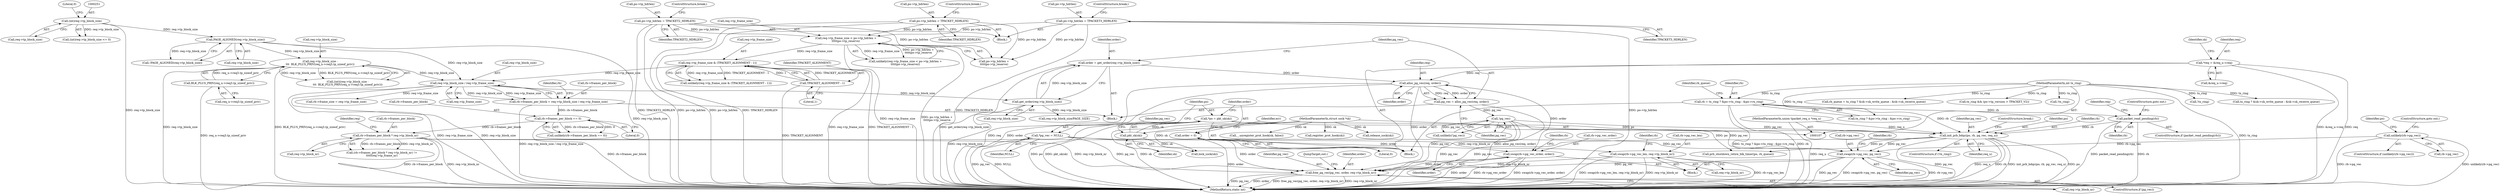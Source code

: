 digraph "0_linux_84ac7260236a49c79eede91617700174c2c19b0c@API" {
"1000576" [label="(Call,free_pg_vec(pg_vec, order, req->tp_block_nr))"];
"1000373" [label="(Call,init_prb_bdqc(po, rb, pg_vec, req_u))"];
"1000118" [label="(Call,*po = pkt_sk(sk))"];
"1000120" [label="(Call,pkt_sk(sk))"];
"1000108" [label="(MethodParameterIn,struct sock *sk)"];
"1000199" [label="(Call,packet_read_pending(rb))"];
"1000159" [label="(Call,rb = tx_ring ? &po->tx_ring : &po->rx_ring)"];
"1000111" [label="(MethodParameterIn,int tx_ring)"];
"1000361" [label="(Call,!pg_vec)"];
"1000354" [label="(Call,pg_vec = alloc_pg_vec(req, order))"];
"1000356" [label="(Call,alloc_pg_vec(req, order))"];
"1000136" [label="(Call,*req = &req_u->req)"];
"1000348" [label="(Call,order = get_order(req->tp_block_size))"];
"1000350" [label="(Call,get_order(req->tp_block_size))"];
"1000315" [label="(Call,req->tp_block_size / req->tp_frame_size)"];
"1000275" [label="(Call,req->tp_block_size -\n\t\t\t  BLK_PLUS_PRIV(req_u->req3.tp_sizeof_priv))"];
"1000260" [label="(Call,PAGE_ALIGNED(req->tp_block_size))"];
"1000250" [label="(Call,(int)req->tp_block_size)"];
"1000279" [label="(Call,BLK_PLUS_PRIV(req_u->req3.tp_sizeof_priv))"];
"1000303" [label="(Call,req->tp_frame_size & (TPACKET_ALIGNMENT - 1))"];
"1000289" [label="(Call,req->tp_frame_size < po->tp_hdrlen +\n\t\t\t\t\tpo->tp_reserve)"];
"1000237" [label="(Call,po->tp_hdrlen = TPACKET3_HDRLEN)"];
"1000230" [label="(Call,po->tp_hdrlen = TPACKET2_HDRLEN)"];
"1000223" [label="(Call,po->tp_hdrlen = TPACKET_HDRLEN)"];
"1000307" [label="(Call,TPACKET_ALIGNMENT - 1)"];
"1000109" [label="(MethodParameterIn,union tpacket_req_u *req_u)"];
"1000453" [label="(Call,swap(rb->pg_vec, pg_vec))"];
"1000212" [label="(Call,unlikely(rb->pg_vec))"];
"1000114" [label="(Call,*pg_vec = NULL)"];
"1000124" [label="(Call,order = 0)"];
"1000484" [label="(Call,swap(rb->pg_vec_order, order))"];
"1000489" [label="(Call,swap(rb->pg_vec_len, req->tp_block_nr))"];
"1000333" [label="(Call,rb->frames_per_block * req->tp_block_nr)"];
"1000324" [label="(Call,rb->frames_per_block == 0)"];
"1000311" [label="(Call,rb->frames_per_block = req->tp_block_size / req->tp_frame_size)"];
"1000498" [label="(Identifier,rb)"];
"1000250" [label="(Call,(int)req->tp_block_size)"];
"1000212" [label="(Call,unlikely(rb->pg_vec))"];
"1000288" [label="(Call,unlikely(req->tp_frame_size < po->tp_hdrlen +\n\t\t\t\t\tpo->tp_reserve))"];
"1000333" [label="(Call,rb->frames_per_block * req->tp_block_nr)"];
"1000112" [label="(Block,)"];
"1000276" [label="(Call,req->tp_block_size)"];
"1000416" [label="(Call,__unregister_prot_hook(sk, false))"];
"1000325" [label="(Call,rb->frames_per_block)"];
"1000357" [label="(Identifier,req)"];
"1000303" [label="(Call,req->tp_frame_size & (TPACKET_ALIGNMENT - 1))"];
"1000216" [label="(ControlStructure,goto out;)"];
"1000161" [label="(Call,tx_ring ? &po->tx_ring : &po->rx_ring)"];
"1000362" [label="(Identifier,pg_vec)"];
"1000111" [label="(MethodParameterIn,int tx_ring)"];
"1000308" [label="(Identifier,TPACKET_ALIGNMENT)"];
"1000260" [label="(Call,PAGE_ALIGNED(req->tp_block_size))"];
"1000453" [label="(Call,swap(rb->pg_vec, pg_vec))"];
"1000211" [label="(ControlStructure,if (unlikely(rb->pg_vec)))"];
"1000309" [label="(Literal,1)"];
"1000457" [label="(Identifier,pg_vec)"];
"1000249" [label="(Call,(int)req->tp_block_size <= 0)"];
"1000334" [label="(Call,rb->frames_per_block)"];
"1000234" [label="(Identifier,TPACKET2_HDRLEN)"];
"1000371" [label="(Call,!tx_ring)"];
"1000143" [label="(Identifier,sk)"];
"1000491" [label="(Identifier,rb)"];
"1000114" [label="(Call,*pg_vec = NULL)"];
"1000108" [label="(MethodParameterIn,struct sock *sk)"];
"1000571" [label="(Call,prb_shutdown_retire_blk_timer(po, rb_queue))"];
"1000337" [label="(Call,req->tp_block_nr)"];
"1000173" [label="(Call,tx_ring ? &sk->sk_write_queue : &sk->sk_receive_queue)"];
"1000489" [label="(Call,swap(rb->pg_vec_len, req->tp_block_nr))"];
"1000171" [label="(Call,rb_queue = tx_ring ? &sk->sk_write_queue : &sk->sk_receive_queue)"];
"1000199" [label="(Call,packet_read_pending(rb))"];
"1000159" [label="(Call,rb = tx_ring ? &po->tx_ring : &po->rx_ring)"];
"1000137" [label="(Identifier,req)"];
"1000373" [label="(Call,init_prb_bdqc(po, rb, pg_vec, req_u))"];
"1000238" [label="(Call,po->tp_hdrlen)"];
"1000311" [label="(Call,rb->frames_per_block = req->tp_block_size / req->tp_frame_size)"];
"1000241" [label="(Identifier,TPACKET3_HDRLEN)"];
"1000460" [label="(Identifier,rb)"];
"1000119" [label="(Identifier,po)"];
"1000361" [label="(Call,!pg_vec)"];
"1000577" [label="(Identifier,pg_vec)"];
"1000172" [label="(Identifier,rb_queue)"];
"1000275" [label="(Call,req->tp_block_size -\n\t\t\t  BLK_PLUS_PRIV(req_u->req3.tp_sizeof_priv))"];
"1000261" [label="(Call,req->tp_block_size)"];
"1000576" [label="(Call,free_pg_vec(pg_vec, order, req->tp_block_nr))"];
"1000350" [label="(Call,get_order(req->tp_block_size))"];
"1000160" [label="(Identifier,rb)"];
"1000328" [label="(Literal,0)"];
"1000280" [label="(Call,req_u->req3.tp_sizeof_priv)"];
"1000231" [label="(Call,po->tp_hdrlen)"];
"1000579" [label="(Call,req->tp_block_nr)"];
"1000120" [label="(Call,pkt_sk(sk))"];
"1000375" [label="(Identifier,rb)"];
"1000582" [label="(JumpTarget,out:)"];
"1000377" [label="(Identifier,req_u)"];
"1000485" [label="(Call,rb->pg_vec_order)"];
"1000221" [label="(Block,)"];
"1000376" [label="(Identifier,pg_vec)"];
"1000121" [label="(Identifier,sk)"];
"1000323" [label="(Call,unlikely(rb->frames_per_block == 0))"];
"1000201" [label="(ControlStructure,goto out;)"];
"1000341" [label="(Identifier,req)"];
"1000125" [label="(Identifier,order)"];
"1000578" [label="(Identifier,order)"];
"1000488" [label="(Identifier,order)"];
"1000290" [label="(Call,req->tp_frame_size)"];
"1000138" [label="(Call,&req_u->req)"];
"1000587" [label="(MethodReturn,static int)"];
"1000552" [label="(Call,register_prot_hook(sk))"];
"1000142" [label="(Call,lock_sock(sk))"];
"1000332" [label="(Call,(rb->frames_per_block * req->tp_block_nr) !=\n\t\t\t\t\treq->tp_frame_nr)"];
"1000223" [label="(Call,po->tp_hdrlen = TPACKET_HDRLEN)"];
"1000307" [label="(Call,TPACKET_ALIGNMENT - 1)"];
"1000252" [label="(Call,req->tp_block_size)"];
"1000116" [label="(Identifier,NULL)"];
"1000349" [label="(Identifier,order)"];
"1000124" [label="(Call,order = 0)"];
"1000289" [label="(Call,req->tp_frame_size < po->tp_hdrlen +\n\t\t\t\t\tpo->tp_reserve)"];
"1000484" [label="(Call,swap(rb->pg_vec_order, order))"];
"1000583" [label="(Call,release_sock(sk))"];
"1000118" [label="(Call,*po = pkt_sk(sk))"];
"1000126" [label="(Literal,0)"];
"1000454" [label="(Call,rb->pg_vec)"];
"1000219" [label="(Identifier,po)"];
"1000356" [label="(Call,alloc_pg_vec(req, order))"];
"1000293" [label="(Call,po->tp_hdrlen +\n\t\t\t\t\tpo->tp_reserve)"];
"1000279" [label="(Call,BLK_PLUS_PRIV(req_u->req3.tp_sizeof_priv))"];
"1000115" [label="(Identifier,pg_vec)"];
"1000370" [label="(ControlStructure,if (!tx_ring))"];
"1000360" [label="(Call,unlikely(!pg_vec))"];
"1000500" [label="(Call,req->tp_block_size/PAGE_SIZE)"];
"1000230" [label="(Call,po->tp_hdrlen = TPACKET2_HDRLEN)"];
"1000444" [label="(Block,)"];
"1000378" [label="(ControlStructure,break;)"];
"1000200" [label="(Identifier,rb)"];
"1000242" [label="(ControlStructure,break;)"];
"1000206" [label="(Block,)"];
"1000490" [label="(Call,rb->pg_vec_len)"];
"1000312" [label="(Call,rb->frames_per_block)"];
"1000148" [label="(Call,tx_ring && (po->tp_version > TPACKET_V2))"];
"1000259" [label="(Call,!PAGE_ALIGNED(req->tp_block_size))"];
"1000304" [label="(Call,req->tp_frame_size)"];
"1000227" [label="(Identifier,TPACKET_HDRLEN)"];
"1000273" [label="(Call,(int)(req->tp_block_size -\n\t\t\t  BLK_PLUS_PRIV(req_u->req3.tp_sizeof_priv)))"];
"1000224" [label="(Call,po->tp_hdrlen)"];
"1000351" [label="(Call,req->tp_block_size)"];
"1000255" [label="(Literal,0)"];
"1000324" [label="(Call,rb->frames_per_block == 0)"];
"1000374" [label="(Identifier,po)"];
"1000235" [label="(ControlStructure,break;)"];
"1000213" [label="(Call,rb->pg_vec)"];
"1000228" [label="(ControlStructure,break;)"];
"1000326" [label="(Identifier,rb)"];
"1000348" [label="(Call,order = get_order(req->tp_block_size))"];
"1000109" [label="(MethodParameterIn,union tpacket_req_u *req_u)"];
"1000493" [label="(Call,req->tp_block_nr)"];
"1000315" [label="(Call,req->tp_block_size / req->tp_frame_size)"];
"1000132" [label="(Identifier,err)"];
"1000302" [label="(Call,unlikely(req->tp_frame_size & (TPACKET_ALIGNMENT - 1)))"];
"1000354" [label="(Call,pg_vec = alloc_pg_vec(req, order))"];
"1000237" [label="(Call,po->tp_hdrlen = TPACKET3_HDRLEN)"];
"1000204" [label="(Identifier,req)"];
"1000574" [label="(ControlStructure,if (pg_vec))"];
"1000355" [label="(Identifier,pg_vec)"];
"1000136" [label="(Call,*req = &req_u->req)"];
"1000319" [label="(Call,req->tp_frame_size)"];
"1000569" [label="(Call,!tx_ring)"];
"1000472" [label="(Call,rb->frame_size = req->tp_frame_size)"];
"1000316" [label="(Call,req->tp_block_size)"];
"1000198" [label="(ControlStructure,if (packet_read_pending(rb)))"];
"1000358" [label="(Identifier,order)"];
"1000576" -> "1000574"  [label="AST: "];
"1000576" -> "1000579"  [label="CFG: "];
"1000577" -> "1000576"  [label="AST: "];
"1000578" -> "1000576"  [label="AST: "];
"1000579" -> "1000576"  [label="AST: "];
"1000582" -> "1000576"  [label="CFG: "];
"1000576" -> "1000587"  [label="DDG: req->tp_block_nr"];
"1000576" -> "1000587"  [label="DDG: pg_vec"];
"1000576" -> "1000587"  [label="DDG: order"];
"1000576" -> "1000587"  [label="DDG: free_pg_vec(pg_vec, order, req->tp_block_nr)"];
"1000373" -> "1000576"  [label="DDG: pg_vec"];
"1000453" -> "1000576"  [label="DDG: pg_vec"];
"1000114" -> "1000576"  [label="DDG: pg_vec"];
"1000361" -> "1000576"  [label="DDG: pg_vec"];
"1000124" -> "1000576"  [label="DDG: order"];
"1000484" -> "1000576"  [label="DDG: order"];
"1000356" -> "1000576"  [label="DDG: order"];
"1000489" -> "1000576"  [label="DDG: req->tp_block_nr"];
"1000333" -> "1000576"  [label="DDG: req->tp_block_nr"];
"1000373" -> "1000370"  [label="AST: "];
"1000373" -> "1000377"  [label="CFG: "];
"1000374" -> "1000373"  [label="AST: "];
"1000375" -> "1000373"  [label="AST: "];
"1000376" -> "1000373"  [label="AST: "];
"1000377" -> "1000373"  [label="AST: "];
"1000378" -> "1000373"  [label="CFG: "];
"1000373" -> "1000587"  [label="DDG: pg_vec"];
"1000373" -> "1000587"  [label="DDG: req_u"];
"1000373" -> "1000587"  [label="DDG: rb"];
"1000373" -> "1000587"  [label="DDG: init_prb_bdqc(po, rb, pg_vec, req_u)"];
"1000373" -> "1000587"  [label="DDG: po"];
"1000118" -> "1000373"  [label="DDG: po"];
"1000199" -> "1000373"  [label="DDG: rb"];
"1000159" -> "1000373"  [label="DDG: rb"];
"1000361" -> "1000373"  [label="DDG: pg_vec"];
"1000109" -> "1000373"  [label="DDG: req_u"];
"1000373" -> "1000453"  [label="DDG: pg_vec"];
"1000373" -> "1000571"  [label="DDG: po"];
"1000118" -> "1000112"  [label="AST: "];
"1000118" -> "1000120"  [label="CFG: "];
"1000119" -> "1000118"  [label="AST: "];
"1000120" -> "1000118"  [label="AST: "];
"1000125" -> "1000118"  [label="CFG: "];
"1000118" -> "1000587"  [label="DDG: pkt_sk(sk)"];
"1000118" -> "1000587"  [label="DDG: po"];
"1000120" -> "1000118"  [label="DDG: sk"];
"1000118" -> "1000571"  [label="DDG: po"];
"1000120" -> "1000121"  [label="CFG: "];
"1000121" -> "1000120"  [label="AST: "];
"1000108" -> "1000120"  [label="DDG: sk"];
"1000120" -> "1000142"  [label="DDG: sk"];
"1000108" -> "1000107"  [label="AST: "];
"1000108" -> "1000587"  [label="DDG: sk"];
"1000108" -> "1000142"  [label="DDG: sk"];
"1000108" -> "1000416"  [label="DDG: sk"];
"1000108" -> "1000552"  [label="DDG: sk"];
"1000108" -> "1000583"  [label="DDG: sk"];
"1000199" -> "1000198"  [label="AST: "];
"1000199" -> "1000200"  [label="CFG: "];
"1000200" -> "1000199"  [label="AST: "];
"1000201" -> "1000199"  [label="CFG: "];
"1000204" -> "1000199"  [label="CFG: "];
"1000199" -> "1000587"  [label="DDG: rb"];
"1000199" -> "1000587"  [label="DDG: packet_read_pending(rb)"];
"1000159" -> "1000199"  [label="DDG: rb"];
"1000159" -> "1000112"  [label="AST: "];
"1000159" -> "1000161"  [label="CFG: "];
"1000160" -> "1000159"  [label="AST: "];
"1000161" -> "1000159"  [label="AST: "];
"1000172" -> "1000159"  [label="CFG: "];
"1000159" -> "1000587"  [label="DDG: rb"];
"1000159" -> "1000587"  [label="DDG: tx_ring ? &po->tx_ring : &po->rx_ring"];
"1000111" -> "1000159"  [label="DDG: tx_ring"];
"1000111" -> "1000107"  [label="AST: "];
"1000111" -> "1000587"  [label="DDG: tx_ring"];
"1000111" -> "1000148"  [label="DDG: tx_ring"];
"1000111" -> "1000161"  [label="DDG: tx_ring"];
"1000111" -> "1000171"  [label="DDG: tx_ring"];
"1000111" -> "1000173"  [label="DDG: tx_ring"];
"1000111" -> "1000371"  [label="DDG: tx_ring"];
"1000111" -> "1000569"  [label="DDG: tx_ring"];
"1000361" -> "1000360"  [label="AST: "];
"1000361" -> "1000362"  [label="CFG: "];
"1000362" -> "1000361"  [label="AST: "];
"1000360" -> "1000361"  [label="CFG: "];
"1000361" -> "1000587"  [label="DDG: pg_vec"];
"1000361" -> "1000360"  [label="DDG: pg_vec"];
"1000354" -> "1000361"  [label="DDG: pg_vec"];
"1000361" -> "1000453"  [label="DDG: pg_vec"];
"1000354" -> "1000206"  [label="AST: "];
"1000354" -> "1000356"  [label="CFG: "];
"1000355" -> "1000354"  [label="AST: "];
"1000356" -> "1000354"  [label="AST: "];
"1000362" -> "1000354"  [label="CFG: "];
"1000354" -> "1000587"  [label="DDG: alloc_pg_vec(req, order)"];
"1000356" -> "1000354"  [label="DDG: req"];
"1000356" -> "1000354"  [label="DDG: order"];
"1000356" -> "1000358"  [label="CFG: "];
"1000357" -> "1000356"  [label="AST: "];
"1000358" -> "1000356"  [label="AST: "];
"1000356" -> "1000587"  [label="DDG: req"];
"1000356" -> "1000587"  [label="DDG: order"];
"1000136" -> "1000356"  [label="DDG: req"];
"1000348" -> "1000356"  [label="DDG: order"];
"1000356" -> "1000484"  [label="DDG: order"];
"1000136" -> "1000112"  [label="AST: "];
"1000136" -> "1000138"  [label="CFG: "];
"1000137" -> "1000136"  [label="AST: "];
"1000138" -> "1000136"  [label="AST: "];
"1000143" -> "1000136"  [label="CFG: "];
"1000136" -> "1000587"  [label="DDG: &req_u->req"];
"1000136" -> "1000587"  [label="DDG: req"];
"1000348" -> "1000206"  [label="AST: "];
"1000348" -> "1000350"  [label="CFG: "];
"1000349" -> "1000348"  [label="AST: "];
"1000350" -> "1000348"  [label="AST: "];
"1000355" -> "1000348"  [label="CFG: "];
"1000348" -> "1000587"  [label="DDG: get_order(req->tp_block_size)"];
"1000350" -> "1000348"  [label="DDG: req->tp_block_size"];
"1000350" -> "1000351"  [label="CFG: "];
"1000351" -> "1000350"  [label="AST: "];
"1000350" -> "1000587"  [label="DDG: req->tp_block_size"];
"1000315" -> "1000350"  [label="DDG: req->tp_block_size"];
"1000350" -> "1000500"  [label="DDG: req->tp_block_size"];
"1000315" -> "1000311"  [label="AST: "];
"1000315" -> "1000319"  [label="CFG: "];
"1000316" -> "1000315"  [label="AST: "];
"1000319" -> "1000315"  [label="AST: "];
"1000311" -> "1000315"  [label="CFG: "];
"1000315" -> "1000587"  [label="DDG: req->tp_block_size"];
"1000315" -> "1000587"  [label="DDG: req->tp_frame_size"];
"1000315" -> "1000311"  [label="DDG: req->tp_block_size"];
"1000315" -> "1000311"  [label="DDG: req->tp_frame_size"];
"1000275" -> "1000315"  [label="DDG: req->tp_block_size"];
"1000260" -> "1000315"  [label="DDG: req->tp_block_size"];
"1000303" -> "1000315"  [label="DDG: req->tp_frame_size"];
"1000315" -> "1000472"  [label="DDG: req->tp_frame_size"];
"1000275" -> "1000273"  [label="AST: "];
"1000275" -> "1000279"  [label="CFG: "];
"1000276" -> "1000275"  [label="AST: "];
"1000279" -> "1000275"  [label="AST: "];
"1000273" -> "1000275"  [label="CFG: "];
"1000275" -> "1000587"  [label="DDG: req->tp_block_size"];
"1000275" -> "1000587"  [label="DDG: BLK_PLUS_PRIV(req_u->req3.tp_sizeof_priv)"];
"1000275" -> "1000273"  [label="DDG: req->tp_block_size"];
"1000275" -> "1000273"  [label="DDG: BLK_PLUS_PRIV(req_u->req3.tp_sizeof_priv)"];
"1000260" -> "1000275"  [label="DDG: req->tp_block_size"];
"1000279" -> "1000275"  [label="DDG: req_u->req3.tp_sizeof_priv"];
"1000260" -> "1000259"  [label="AST: "];
"1000260" -> "1000261"  [label="CFG: "];
"1000261" -> "1000260"  [label="AST: "];
"1000259" -> "1000260"  [label="CFG: "];
"1000260" -> "1000587"  [label="DDG: req->tp_block_size"];
"1000260" -> "1000259"  [label="DDG: req->tp_block_size"];
"1000250" -> "1000260"  [label="DDG: req->tp_block_size"];
"1000250" -> "1000249"  [label="AST: "];
"1000250" -> "1000252"  [label="CFG: "];
"1000251" -> "1000250"  [label="AST: "];
"1000252" -> "1000250"  [label="AST: "];
"1000255" -> "1000250"  [label="CFG: "];
"1000250" -> "1000587"  [label="DDG: req->tp_block_size"];
"1000250" -> "1000249"  [label="DDG: req->tp_block_size"];
"1000279" -> "1000280"  [label="CFG: "];
"1000280" -> "1000279"  [label="AST: "];
"1000279" -> "1000587"  [label="DDG: req_u->req3.tp_sizeof_priv"];
"1000303" -> "1000302"  [label="AST: "];
"1000303" -> "1000307"  [label="CFG: "];
"1000304" -> "1000303"  [label="AST: "];
"1000307" -> "1000303"  [label="AST: "];
"1000302" -> "1000303"  [label="CFG: "];
"1000303" -> "1000587"  [label="DDG: req->tp_frame_size"];
"1000303" -> "1000587"  [label="DDG: TPACKET_ALIGNMENT - 1"];
"1000303" -> "1000302"  [label="DDG: req->tp_frame_size"];
"1000303" -> "1000302"  [label="DDG: TPACKET_ALIGNMENT - 1"];
"1000289" -> "1000303"  [label="DDG: req->tp_frame_size"];
"1000307" -> "1000303"  [label="DDG: TPACKET_ALIGNMENT"];
"1000307" -> "1000303"  [label="DDG: 1"];
"1000289" -> "1000288"  [label="AST: "];
"1000289" -> "1000293"  [label="CFG: "];
"1000290" -> "1000289"  [label="AST: "];
"1000293" -> "1000289"  [label="AST: "];
"1000288" -> "1000289"  [label="CFG: "];
"1000289" -> "1000587"  [label="DDG: req->tp_frame_size"];
"1000289" -> "1000587"  [label="DDG: po->tp_hdrlen +\n\t\t\t\t\tpo->tp_reserve"];
"1000289" -> "1000288"  [label="DDG: req->tp_frame_size"];
"1000289" -> "1000288"  [label="DDG: po->tp_hdrlen +\n\t\t\t\t\tpo->tp_reserve"];
"1000237" -> "1000289"  [label="DDG: po->tp_hdrlen"];
"1000230" -> "1000289"  [label="DDG: po->tp_hdrlen"];
"1000223" -> "1000289"  [label="DDG: po->tp_hdrlen"];
"1000237" -> "1000221"  [label="AST: "];
"1000237" -> "1000241"  [label="CFG: "];
"1000238" -> "1000237"  [label="AST: "];
"1000241" -> "1000237"  [label="AST: "];
"1000242" -> "1000237"  [label="CFG: "];
"1000237" -> "1000587"  [label="DDG: po->tp_hdrlen"];
"1000237" -> "1000587"  [label="DDG: TPACKET3_HDRLEN"];
"1000237" -> "1000293"  [label="DDG: po->tp_hdrlen"];
"1000230" -> "1000221"  [label="AST: "];
"1000230" -> "1000234"  [label="CFG: "];
"1000231" -> "1000230"  [label="AST: "];
"1000234" -> "1000230"  [label="AST: "];
"1000235" -> "1000230"  [label="CFG: "];
"1000230" -> "1000587"  [label="DDG: po->tp_hdrlen"];
"1000230" -> "1000587"  [label="DDG: TPACKET2_HDRLEN"];
"1000230" -> "1000293"  [label="DDG: po->tp_hdrlen"];
"1000223" -> "1000221"  [label="AST: "];
"1000223" -> "1000227"  [label="CFG: "];
"1000224" -> "1000223"  [label="AST: "];
"1000227" -> "1000223"  [label="AST: "];
"1000228" -> "1000223"  [label="CFG: "];
"1000223" -> "1000587"  [label="DDG: TPACKET_HDRLEN"];
"1000223" -> "1000587"  [label="DDG: po->tp_hdrlen"];
"1000223" -> "1000293"  [label="DDG: po->tp_hdrlen"];
"1000307" -> "1000309"  [label="CFG: "];
"1000308" -> "1000307"  [label="AST: "];
"1000309" -> "1000307"  [label="AST: "];
"1000307" -> "1000587"  [label="DDG: TPACKET_ALIGNMENT"];
"1000109" -> "1000107"  [label="AST: "];
"1000109" -> "1000587"  [label="DDG: req_u"];
"1000453" -> "1000444"  [label="AST: "];
"1000453" -> "1000457"  [label="CFG: "];
"1000454" -> "1000453"  [label="AST: "];
"1000457" -> "1000453"  [label="AST: "];
"1000460" -> "1000453"  [label="CFG: "];
"1000453" -> "1000587"  [label="DDG: pg_vec"];
"1000453" -> "1000587"  [label="DDG: swap(rb->pg_vec, pg_vec)"];
"1000453" -> "1000587"  [label="DDG: rb->pg_vec"];
"1000212" -> "1000453"  [label="DDG: rb->pg_vec"];
"1000114" -> "1000453"  [label="DDG: pg_vec"];
"1000212" -> "1000211"  [label="AST: "];
"1000212" -> "1000213"  [label="CFG: "];
"1000213" -> "1000212"  [label="AST: "];
"1000216" -> "1000212"  [label="CFG: "];
"1000219" -> "1000212"  [label="CFG: "];
"1000212" -> "1000587"  [label="DDG: unlikely(rb->pg_vec)"];
"1000212" -> "1000587"  [label="DDG: rb->pg_vec"];
"1000114" -> "1000112"  [label="AST: "];
"1000114" -> "1000116"  [label="CFG: "];
"1000115" -> "1000114"  [label="AST: "];
"1000116" -> "1000114"  [label="AST: "];
"1000119" -> "1000114"  [label="CFG: "];
"1000114" -> "1000587"  [label="DDG: pg_vec"];
"1000114" -> "1000587"  [label="DDG: NULL"];
"1000124" -> "1000112"  [label="AST: "];
"1000124" -> "1000126"  [label="CFG: "];
"1000125" -> "1000124"  [label="AST: "];
"1000126" -> "1000124"  [label="AST: "];
"1000132" -> "1000124"  [label="CFG: "];
"1000124" -> "1000587"  [label="DDG: order"];
"1000124" -> "1000484"  [label="DDG: order"];
"1000484" -> "1000444"  [label="AST: "];
"1000484" -> "1000488"  [label="CFG: "];
"1000485" -> "1000484"  [label="AST: "];
"1000488" -> "1000484"  [label="AST: "];
"1000491" -> "1000484"  [label="CFG: "];
"1000484" -> "1000587"  [label="DDG: order"];
"1000484" -> "1000587"  [label="DDG: rb->pg_vec_order"];
"1000484" -> "1000587"  [label="DDG: swap(rb->pg_vec_order, order)"];
"1000489" -> "1000444"  [label="AST: "];
"1000489" -> "1000493"  [label="CFG: "];
"1000490" -> "1000489"  [label="AST: "];
"1000493" -> "1000489"  [label="AST: "];
"1000498" -> "1000489"  [label="CFG: "];
"1000489" -> "1000587"  [label="DDG: swap(rb->pg_vec_len, req->tp_block_nr)"];
"1000489" -> "1000587"  [label="DDG: req->tp_block_nr"];
"1000489" -> "1000587"  [label="DDG: rb->pg_vec_len"];
"1000333" -> "1000489"  [label="DDG: req->tp_block_nr"];
"1000333" -> "1000332"  [label="AST: "];
"1000333" -> "1000337"  [label="CFG: "];
"1000334" -> "1000333"  [label="AST: "];
"1000337" -> "1000333"  [label="AST: "];
"1000341" -> "1000333"  [label="CFG: "];
"1000333" -> "1000587"  [label="DDG: rb->frames_per_block"];
"1000333" -> "1000587"  [label="DDG: req->tp_block_nr"];
"1000333" -> "1000332"  [label="DDG: rb->frames_per_block"];
"1000333" -> "1000332"  [label="DDG: req->tp_block_nr"];
"1000324" -> "1000333"  [label="DDG: rb->frames_per_block"];
"1000324" -> "1000323"  [label="AST: "];
"1000324" -> "1000328"  [label="CFG: "];
"1000325" -> "1000324"  [label="AST: "];
"1000328" -> "1000324"  [label="AST: "];
"1000323" -> "1000324"  [label="CFG: "];
"1000324" -> "1000587"  [label="DDG: rb->frames_per_block"];
"1000324" -> "1000323"  [label="DDG: rb->frames_per_block"];
"1000324" -> "1000323"  [label="DDG: 0"];
"1000311" -> "1000324"  [label="DDG: rb->frames_per_block"];
"1000311" -> "1000206"  [label="AST: "];
"1000312" -> "1000311"  [label="AST: "];
"1000326" -> "1000311"  [label="CFG: "];
"1000311" -> "1000587"  [label="DDG: req->tp_block_size / req->tp_frame_size"];
}
